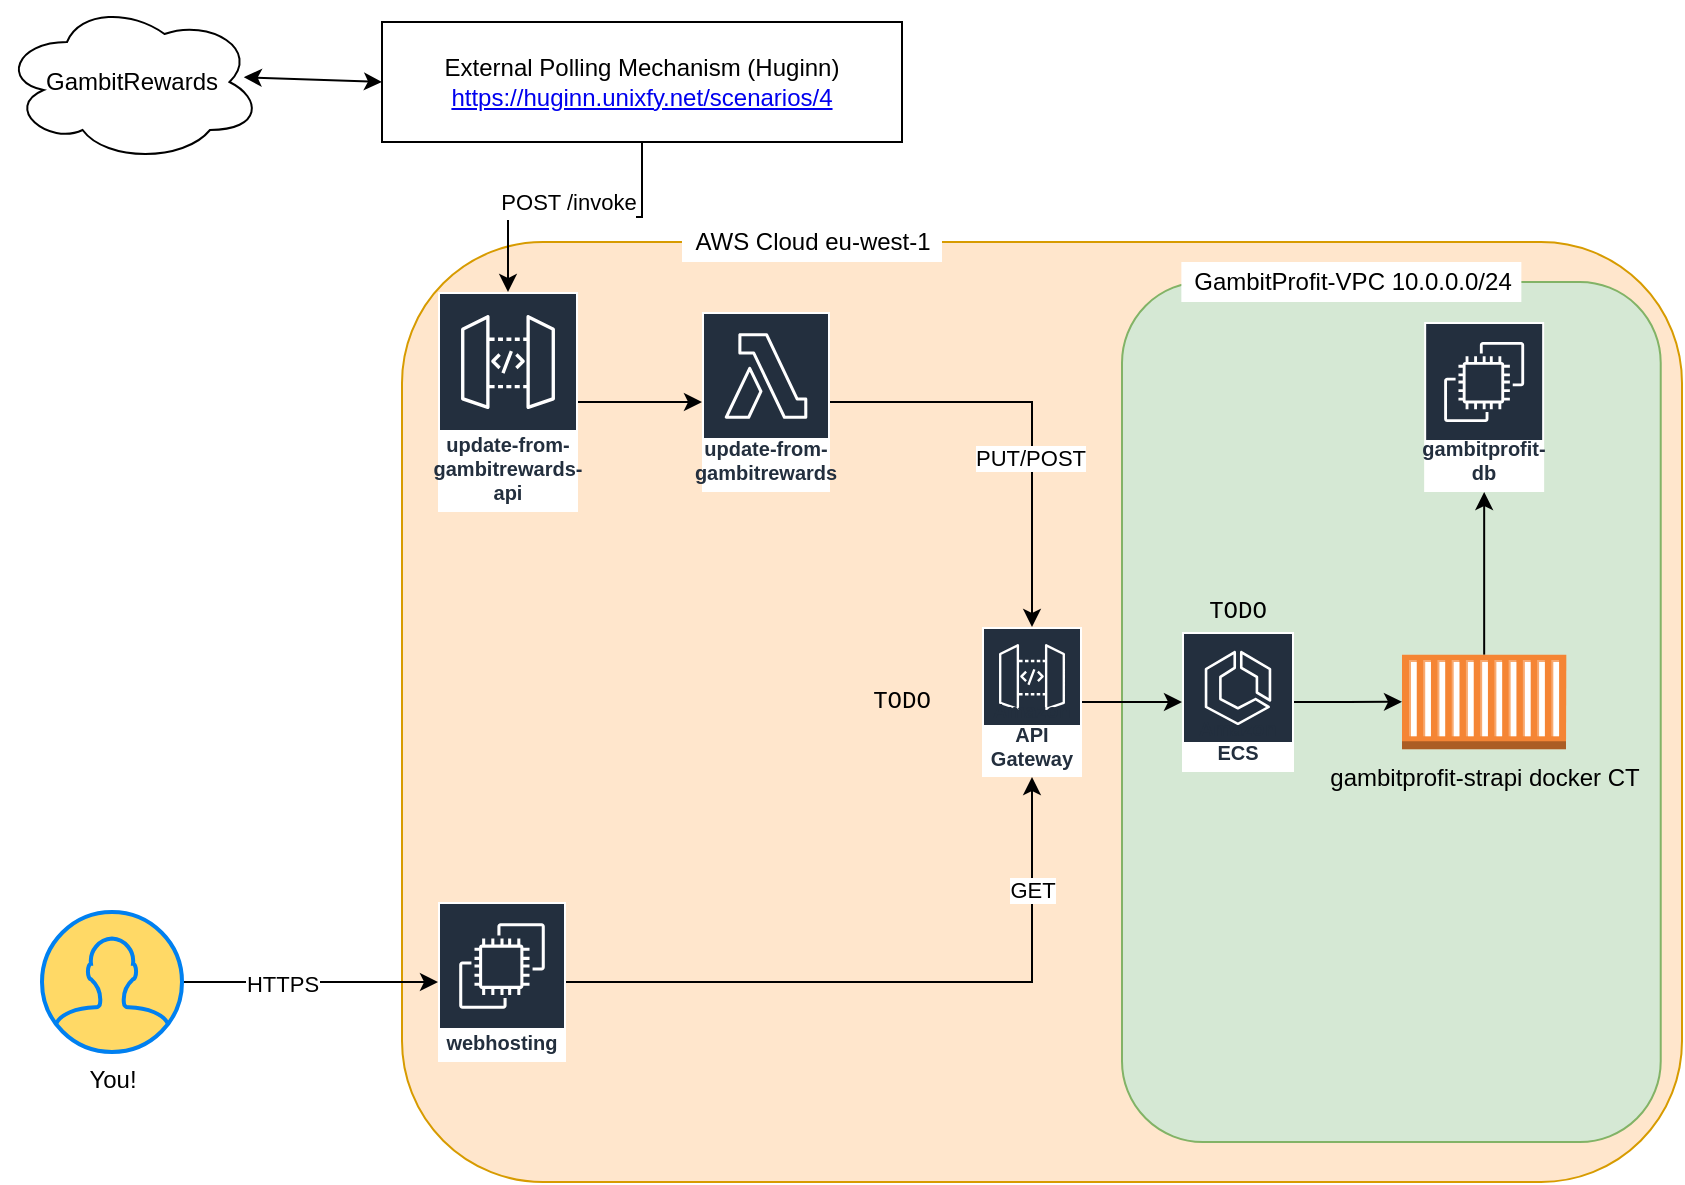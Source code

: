 <mxfile version="13.6.5" type="device"><diagram id="3d_x7aO1-6Rgeh-H54k9" name="Page-1"><mxGraphModel dx="803" dy="517" grid="1" gridSize="10" guides="1" tooltips="1" connect="1" arrows="1" fold="1" page="1" pageScale="1" pageWidth="850" pageHeight="1100" math="0" shadow="0"><root><mxCell id="0"/><mxCell id="1" parent="0"/><mxCell id="RZYhJJ1I0vibL9IdBDJl-2" value="External Polling Mechanism (Huginn)&lt;br&gt;&lt;a href=&quot;https://huginn.unixfy.net/scenarios/4&quot;&gt;https://huginn.unixfy.net/scenarios/4&lt;/a&gt;" style="rounded=0;whiteSpace=wrap;html=1;" parent="1" vertex="1"><mxGeometry x="190" y="10" width="260" height="60" as="geometry"/></mxCell><mxCell id="RZYhJJ1I0vibL9IdBDJl-3" value="GambitRewards" style="ellipse;shape=cloud;whiteSpace=wrap;html=1;" parent="1" vertex="1"><mxGeometry width="130" height="80" as="geometry"/></mxCell><mxCell id="RZYhJJ1I0vibL9IdBDJl-4" value="" style="endArrow=classic;startArrow=classic;html=1;exitX=0.93;exitY=0.47;exitDx=0;exitDy=0;exitPerimeter=0;entryX=0;entryY=0.5;entryDx=0;entryDy=0;" parent="1" source="RZYhJJ1I0vibL9IdBDJl-3" target="RZYhJJ1I0vibL9IdBDJl-2" edge="1"><mxGeometry width="50" height="50" relative="1" as="geometry"><mxPoint x="250" y="190" as="sourcePoint"/><mxPoint x="300" y="140" as="targetPoint"/></mxGeometry></mxCell><mxCell id="RZYhJJ1I0vibL9IdBDJl-5" value="" style="rounded=1;whiteSpace=wrap;html=1;fillColor=#ffe6cc;strokeColor=#d79b00;" parent="1" vertex="1"><mxGeometry x="200" y="120" width="640" height="470" as="geometry"/></mxCell><mxCell id="RZYhJJ1I0vibL9IdBDJl-6" value="AWS Cloud eu-west-1" style="text;html=1;align=center;verticalAlign=middle;resizable=0;points=[];autosize=1;fillColor=#ffffff;" parent="1" vertex="1"><mxGeometry x="339.996" y="110" width="130" height="20" as="geometry"/></mxCell><mxCell id="RZYhJJ1I0vibL9IdBDJl-14" value="" style="group" parent="1" vertex="1" connectable="0"><mxGeometry x="520" y="130" width="309.36" height="440" as="geometry"/></mxCell><mxCell id="RZYhJJ1I0vibL9IdBDJl-12" value="" style="rounded=1;whiteSpace=wrap;html=1;fillColor=#d5e8d4;strokeColor=#82b366;" parent="RZYhJJ1I0vibL9IdBDJl-14" vertex="1"><mxGeometry x="40" y="10" width="269.36" height="430" as="geometry"/></mxCell><mxCell id="RZYhJJ1I0vibL9IdBDJl-13" value="GambitProfit-VPC 10.0.0.0/24" style="text;html=1;align=center;verticalAlign=middle;resizable=0;points=[];autosize=1;fillColor=#ffffff;" parent="RZYhJJ1I0vibL9IdBDJl-14" vertex="1"><mxGeometry x="69.678" width="170" height="20" as="geometry"/></mxCell><mxCell id="RZYhJJ1I0vibL9IdBDJl-29" style="edgeStyle=orthogonalEdgeStyle;rounded=0;orthogonalLoop=1;jettySize=auto;html=1;" parent="RZYhJJ1I0vibL9IdBDJl-14" source="RZYhJJ1I0vibL9IdBDJl-20" edge="1"><mxGeometry relative="1" as="geometry"><mxPoint x="180" y="219.917" as="targetPoint"/></mxGeometry></mxCell><mxCell id="RZYhJJ1I0vibL9IdBDJl-20" value="Amazon ECS" style="outlineConnect=0;fontColor=#232F3E;gradientColor=none;strokeColor=#ffffff;fillColor=#232F3E;dashed=0;verticalLabelPosition=middle;verticalAlign=bottom;align=center;html=1;whiteSpace=wrap;fontSize=10;fontStyle=1;spacing=3;shape=mxgraph.aws4.productIcon;prIcon=mxgraph.aws4.ecs;" parent="RZYhJJ1I0vibL9IdBDJl-14" vertex="1"><mxGeometry x="70" y="185" width="56" height="70" as="geometry"/></mxCell><mxCell id="in4CNppBp0aV6cgyWSKj-10" value="TODO" style="text;html=1;strokeColor=none;fillColor=none;align=center;verticalAlign=middle;whiteSpace=wrap;rounded=0;fontFamily=Courier New;" parent="RZYhJJ1I0vibL9IdBDJl-14" vertex="1"><mxGeometry x="78" y="165" width="40" height="20" as="geometry"/></mxCell><mxCell id="un2CQEB-7NKWW7TorBul-3" style="edgeStyle=orthogonalEdgeStyle;rounded=0;orthogonalLoop=1;jettySize=auto;html=1;" edge="1" parent="RZYhJJ1I0vibL9IdBDJl-14" source="un2CQEB-7NKWW7TorBul-1" target="un2CQEB-7NKWW7TorBul-2"><mxGeometry relative="1" as="geometry"/></mxCell><mxCell id="un2CQEB-7NKWW7TorBul-1" value="gambitprofit-strapi docker CT" style="outlineConnect=0;dashed=0;verticalLabelPosition=bottom;verticalAlign=top;align=center;html=1;shape=mxgraph.aws3.ec2_compute_container;fillColor=#F58534;gradientColor=none;" vertex="1" parent="RZYhJJ1I0vibL9IdBDJl-14"><mxGeometry x="180" y="196.38" width="82.17" height="47.25" as="geometry"/></mxCell><mxCell id="un2CQEB-7NKWW7TorBul-2" value="gambitprofit-db" style="outlineConnect=0;fontColor=#232F3E;gradientColor=none;strokeColor=#ffffff;fillColor=#232F3E;dashed=0;verticalLabelPosition=middle;verticalAlign=bottom;align=center;html=1;whiteSpace=wrap;fontSize=10;fontStyle=1;spacing=3;shape=mxgraph.aws4.productIcon;prIcon=mxgraph.aws4.ec2;" vertex="1" parent="RZYhJJ1I0vibL9IdBDJl-14"><mxGeometry x="191.08" y="30" width="60" height="85" as="geometry"/></mxCell><mxCell id="RZYhJJ1I0vibL9IdBDJl-16" value="update-from-gambitrewards" style="outlineConnect=0;fontColor=#232F3E;gradientColor=none;strokeColor=#ffffff;fillColor=#232F3E;dashed=0;verticalLabelPosition=middle;verticalAlign=bottom;align=center;html=1;whiteSpace=wrap;fontSize=10;fontStyle=1;spacing=3;shape=mxgraph.aws4.productIcon;prIcon=mxgraph.aws4.lambda;" parent="1" vertex="1"><mxGeometry x="350" y="155" width="64" height="90" as="geometry"/></mxCell><mxCell id="RZYhJJ1I0vibL9IdBDJl-18" style="edgeStyle=orthogonalEdgeStyle;rounded=0;orthogonalLoop=1;jettySize=auto;html=1;" parent="1" source="RZYhJJ1I0vibL9IdBDJl-16" target="RZYhJJ1I0vibL9IdBDJl-17" edge="1"><mxGeometry relative="1" as="geometry"/></mxCell><mxCell id="RZYhJJ1I0vibL9IdBDJl-19" value="PUT/POST" style="edgeLabel;html=1;align=center;verticalAlign=middle;resizable=0;points=[];" parent="RZYhJJ1I0vibL9IdBDJl-18" vertex="1" connectable="0"><mxGeometry x="0.208" y="-1" relative="1" as="geometry"><mxPoint as="offset"/></mxGeometry></mxCell><mxCell id="RZYhJJ1I0vibL9IdBDJl-10" style="edgeStyle=orthogonalEdgeStyle;rounded=0;orthogonalLoop=1;jettySize=auto;html=1;" parent="1" source="RZYhJJ1I0vibL9IdBDJl-2" edge="1" target="in4CNppBp0aV6cgyWSKj-1"><mxGeometry relative="1" as="geometry"><mxPoint x="250" y="140" as="targetPoint"/></mxGeometry></mxCell><mxCell id="in4CNppBp0aV6cgyWSKj-7" value="&lt;font face=&quot;Helvetica&quot;&gt;POST /invoke&lt;/font&gt;" style="edgeLabel;html=1;align=center;verticalAlign=middle;resizable=0;points=[];fontFamily=Courier New;" parent="RZYhJJ1I0vibL9IdBDJl-10" vertex="1" connectable="0"><mxGeometry x="-0.139" y="-3" relative="1" as="geometry"><mxPoint x="-14.2" y="-3.49" as="offset"/></mxGeometry></mxCell><mxCell id="RZYhJJ1I0vibL9IdBDJl-17" value="Amazon API Gateway" style="outlineConnect=0;fontColor=#232F3E;gradientColor=none;strokeColor=#ffffff;fillColor=#232F3E;dashed=0;verticalLabelPosition=middle;verticalAlign=bottom;align=center;html=1;whiteSpace=wrap;fontSize=10;fontStyle=1;spacing=3;shape=mxgraph.aws4.productIcon;prIcon=mxgraph.aws4.api_gateway;" parent="1" vertex="1"><mxGeometry x="490" y="312.5" width="50" height="75" as="geometry"/></mxCell><mxCell id="RZYhJJ1I0vibL9IdBDJl-34" style="edgeStyle=orthogonalEdgeStyle;rounded=0;orthogonalLoop=1;jettySize=auto;html=1;" parent="1" source="RZYhJJ1I0vibL9IdBDJl-17" target="RZYhJJ1I0vibL9IdBDJl-20" edge="1"><mxGeometry relative="1" as="geometry"/></mxCell><mxCell id="RZYhJJ1I0vibL9IdBDJl-43" style="edgeStyle=orthogonalEdgeStyle;rounded=0;orthogonalLoop=1;jettySize=auto;html=1;" parent="1" source="RZYhJJ1I0vibL9IdBDJl-39" target="RZYhJJ1I0vibL9IdBDJl-17" edge="1"><mxGeometry relative="1" as="geometry"/></mxCell><mxCell id="RZYhJJ1I0vibL9IdBDJl-44" value="GET" style="edgeLabel;html=1;align=center;verticalAlign=middle;resizable=0;points=[];" parent="RZYhJJ1I0vibL9IdBDJl-43" vertex="1" connectable="0"><mxGeometry x="0.77" relative="1" as="geometry"><mxPoint y="17.83" as="offset"/></mxGeometry></mxCell><mxCell id="RZYhJJ1I0vibL9IdBDJl-39" value="webhosting" style="outlineConnect=0;fontColor=#232F3E;gradientColor=none;strokeColor=#ffffff;fillColor=#232F3E;dashed=0;verticalLabelPosition=middle;verticalAlign=bottom;align=center;html=1;whiteSpace=wrap;fontSize=10;fontStyle=1;spacing=3;shape=mxgraph.aws4.productIcon;prIcon=mxgraph.aws4.ec2;" parent="1" vertex="1"><mxGeometry x="218" y="450" width="64" height="80" as="geometry"/></mxCell><mxCell id="RZYhJJ1I0vibL9IdBDJl-41" style="edgeStyle=orthogonalEdgeStyle;rounded=0;orthogonalLoop=1;jettySize=auto;html=1;" parent="1" source="RZYhJJ1I0vibL9IdBDJl-40" target="RZYhJJ1I0vibL9IdBDJl-39" edge="1"><mxGeometry relative="1" as="geometry"/></mxCell><mxCell id="RZYhJJ1I0vibL9IdBDJl-42" value="HTTPS" style="edgeLabel;html=1;align=center;verticalAlign=middle;resizable=0;points=[];" parent="RZYhJJ1I0vibL9IdBDJl-41" vertex="1" connectable="0"><mxGeometry x="-0.23" y="-1" relative="1" as="geometry"><mxPoint as="offset"/></mxGeometry></mxCell><mxCell id="RZYhJJ1I0vibL9IdBDJl-40" value="You!" style="html=1;verticalLabelPosition=bottom;align=center;labelBackgroundColor=#ffffff;verticalAlign=top;strokeWidth=2;strokeColor=#0080F0;shadow=0;dashed=0;shape=mxgraph.ios7.icons.user;fillColor=#FFD966;" parent="1" vertex="1"><mxGeometry x="20" y="455" width="70" height="70" as="geometry"/></mxCell><mxCell id="in4CNppBp0aV6cgyWSKj-2" value="" style="edgeStyle=orthogonalEdgeStyle;rounded=0;orthogonalLoop=1;jettySize=auto;html=1;" parent="1" source="in4CNppBp0aV6cgyWSKj-1" target="RZYhJJ1I0vibL9IdBDJl-16" edge="1"><mxGeometry relative="1" as="geometry"/></mxCell><mxCell id="in4CNppBp0aV6cgyWSKj-1" value="update-from-gambitrewards-api" style="outlineConnect=0;fontColor=#232F3E;gradientColor=none;strokeColor=#ffffff;fillColor=#232F3E;dashed=0;verticalLabelPosition=middle;verticalAlign=bottom;align=center;html=1;whiteSpace=wrap;fontSize=10;fontStyle=1;spacing=3;shape=mxgraph.aws4.productIcon;prIcon=mxgraph.aws4.api_gateway;" parent="1" vertex="1"><mxGeometry x="218" y="145" width="70" height="110" as="geometry"/></mxCell><mxCell id="in4CNppBp0aV6cgyWSKj-8" value="TODO" style="text;html=1;strokeColor=none;fillColor=none;align=center;verticalAlign=middle;whiteSpace=wrap;rounded=0;fontFamily=Courier New;" parent="1" vertex="1"><mxGeometry x="430" y="340" width="40" height="20" as="geometry"/></mxCell></root></mxGraphModel></diagram></mxfile>